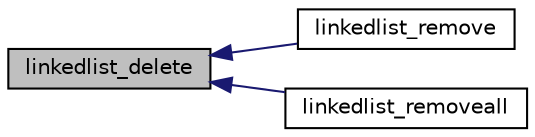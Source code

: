 digraph "linkedlist_delete"
{
 // INTERACTIVE_SVG=YES
  edge [fontname="Helvetica",fontsize="10",labelfontname="Helvetica",labelfontsize="10"];
  node [fontname="Helvetica",fontsize="10",shape=record];
  rankdir="LR";
  Node1 [label="linkedlist_delete",height=0.2,width=0.4,color="black", fillcolor="grey75", style="filled", fontcolor="black"];
  Node1 -> Node2 [dir="back",color="midnightblue",fontsize="10",style="solid",fontname="Helvetica"];
  Node2 [label="linkedlist_remove",height=0.2,width=0.4,color="black", fillcolor="white", style="filled",URL="$linkedlist_8h.html#acb4b286b609f396f1a5343d6797e8649"];
  Node1 -> Node3 [dir="back",color="midnightblue",fontsize="10",style="solid",fontname="Helvetica"];
  Node3 [label="linkedlist_removeall",height=0.2,width=0.4,color="black", fillcolor="white", style="filled",URL="$linkedlist_8h.html#a3483002eca4c35f5735aae151ff667de"];
}
